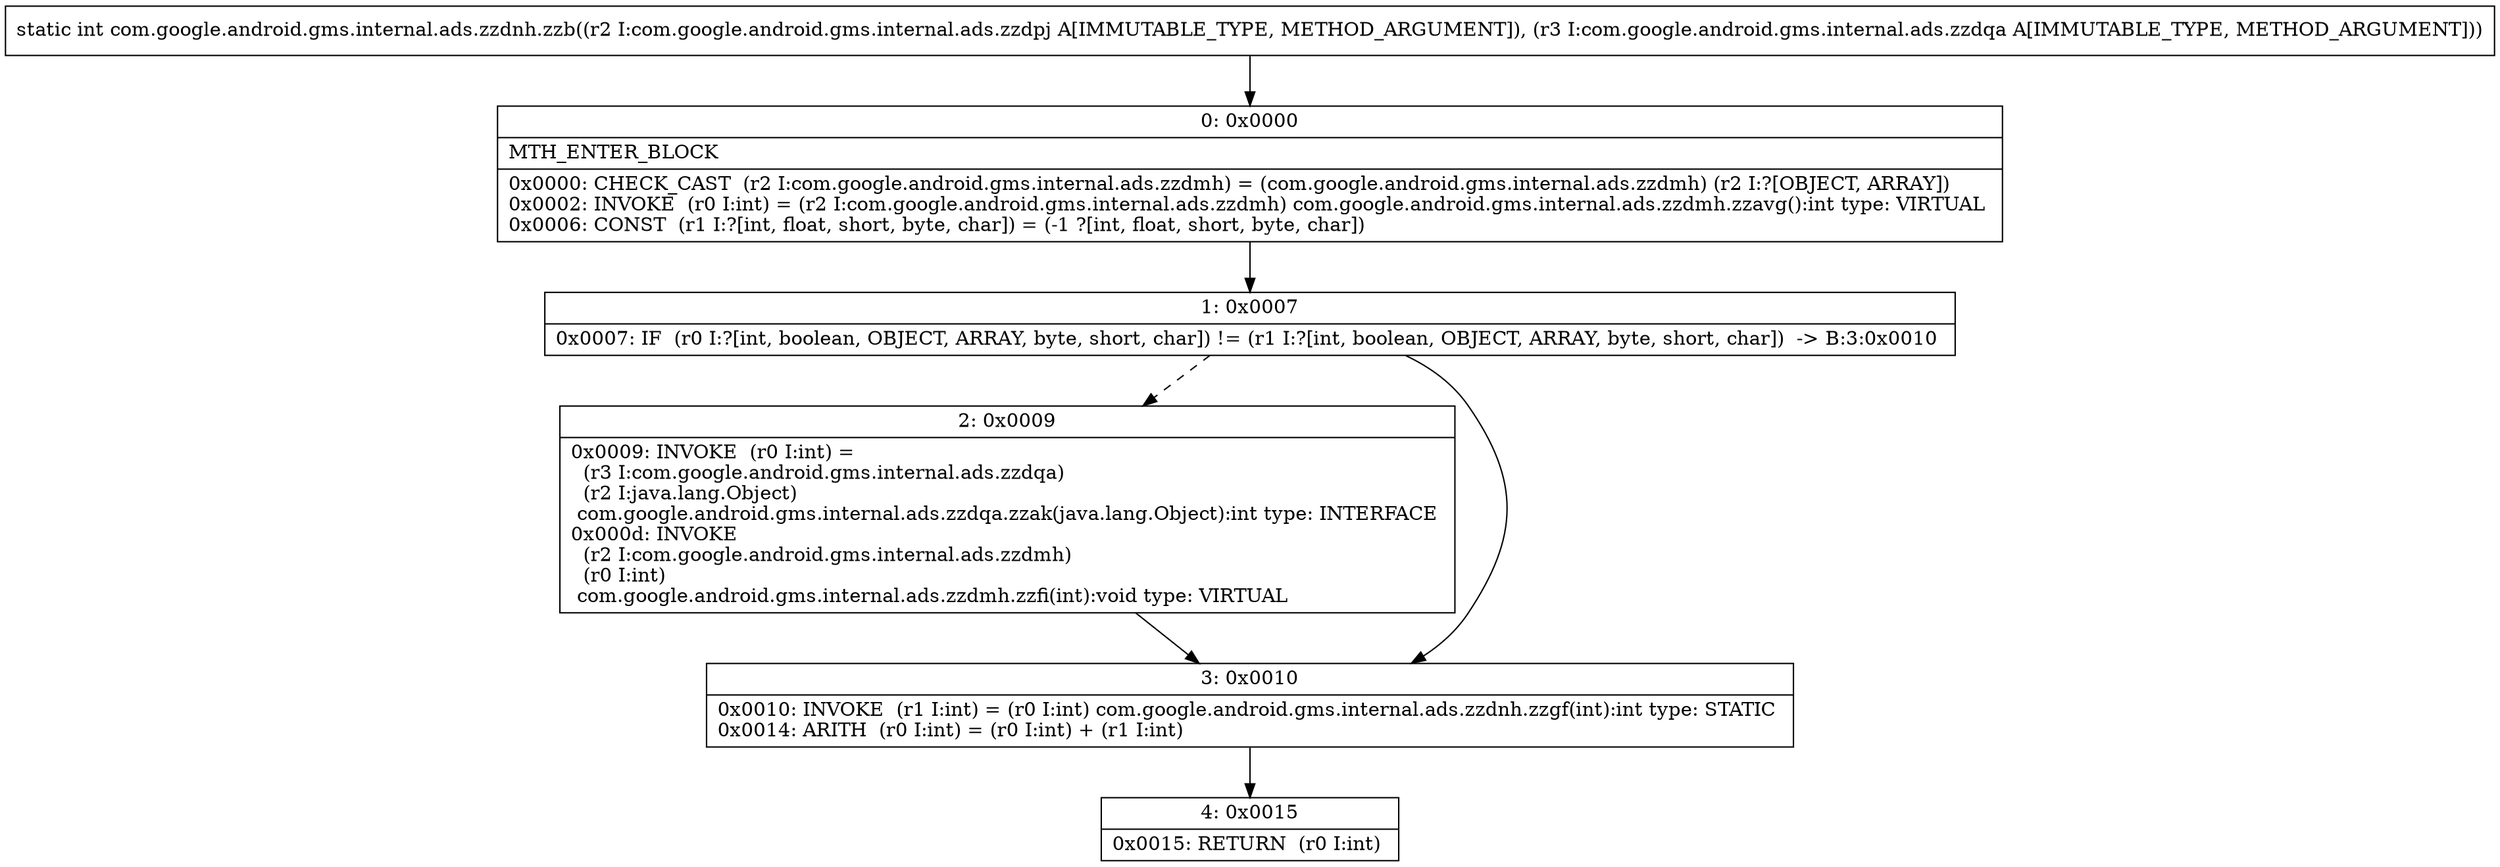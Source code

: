 digraph "CFG forcom.google.android.gms.internal.ads.zzdnh.zzb(Lcom\/google\/android\/gms\/internal\/ads\/zzdpj;Lcom\/google\/android\/gms\/internal\/ads\/zzdqa;)I" {
Node_0 [shape=record,label="{0\:\ 0x0000|MTH_ENTER_BLOCK\l|0x0000: CHECK_CAST  (r2 I:com.google.android.gms.internal.ads.zzdmh) = (com.google.android.gms.internal.ads.zzdmh) (r2 I:?[OBJECT, ARRAY]) \l0x0002: INVOKE  (r0 I:int) = (r2 I:com.google.android.gms.internal.ads.zzdmh) com.google.android.gms.internal.ads.zzdmh.zzavg():int type: VIRTUAL \l0x0006: CONST  (r1 I:?[int, float, short, byte, char]) = (\-1 ?[int, float, short, byte, char]) \l}"];
Node_1 [shape=record,label="{1\:\ 0x0007|0x0007: IF  (r0 I:?[int, boolean, OBJECT, ARRAY, byte, short, char]) != (r1 I:?[int, boolean, OBJECT, ARRAY, byte, short, char])  \-\> B:3:0x0010 \l}"];
Node_2 [shape=record,label="{2\:\ 0x0009|0x0009: INVOKE  (r0 I:int) = \l  (r3 I:com.google.android.gms.internal.ads.zzdqa)\l  (r2 I:java.lang.Object)\l com.google.android.gms.internal.ads.zzdqa.zzak(java.lang.Object):int type: INTERFACE \l0x000d: INVOKE  \l  (r2 I:com.google.android.gms.internal.ads.zzdmh)\l  (r0 I:int)\l com.google.android.gms.internal.ads.zzdmh.zzfi(int):void type: VIRTUAL \l}"];
Node_3 [shape=record,label="{3\:\ 0x0010|0x0010: INVOKE  (r1 I:int) = (r0 I:int) com.google.android.gms.internal.ads.zzdnh.zzgf(int):int type: STATIC \l0x0014: ARITH  (r0 I:int) = (r0 I:int) + (r1 I:int) \l}"];
Node_4 [shape=record,label="{4\:\ 0x0015|0x0015: RETURN  (r0 I:int) \l}"];
MethodNode[shape=record,label="{static int com.google.android.gms.internal.ads.zzdnh.zzb((r2 I:com.google.android.gms.internal.ads.zzdpj A[IMMUTABLE_TYPE, METHOD_ARGUMENT]), (r3 I:com.google.android.gms.internal.ads.zzdqa A[IMMUTABLE_TYPE, METHOD_ARGUMENT])) }"];
MethodNode -> Node_0;
Node_0 -> Node_1;
Node_1 -> Node_2[style=dashed];
Node_1 -> Node_3;
Node_2 -> Node_3;
Node_3 -> Node_4;
}

